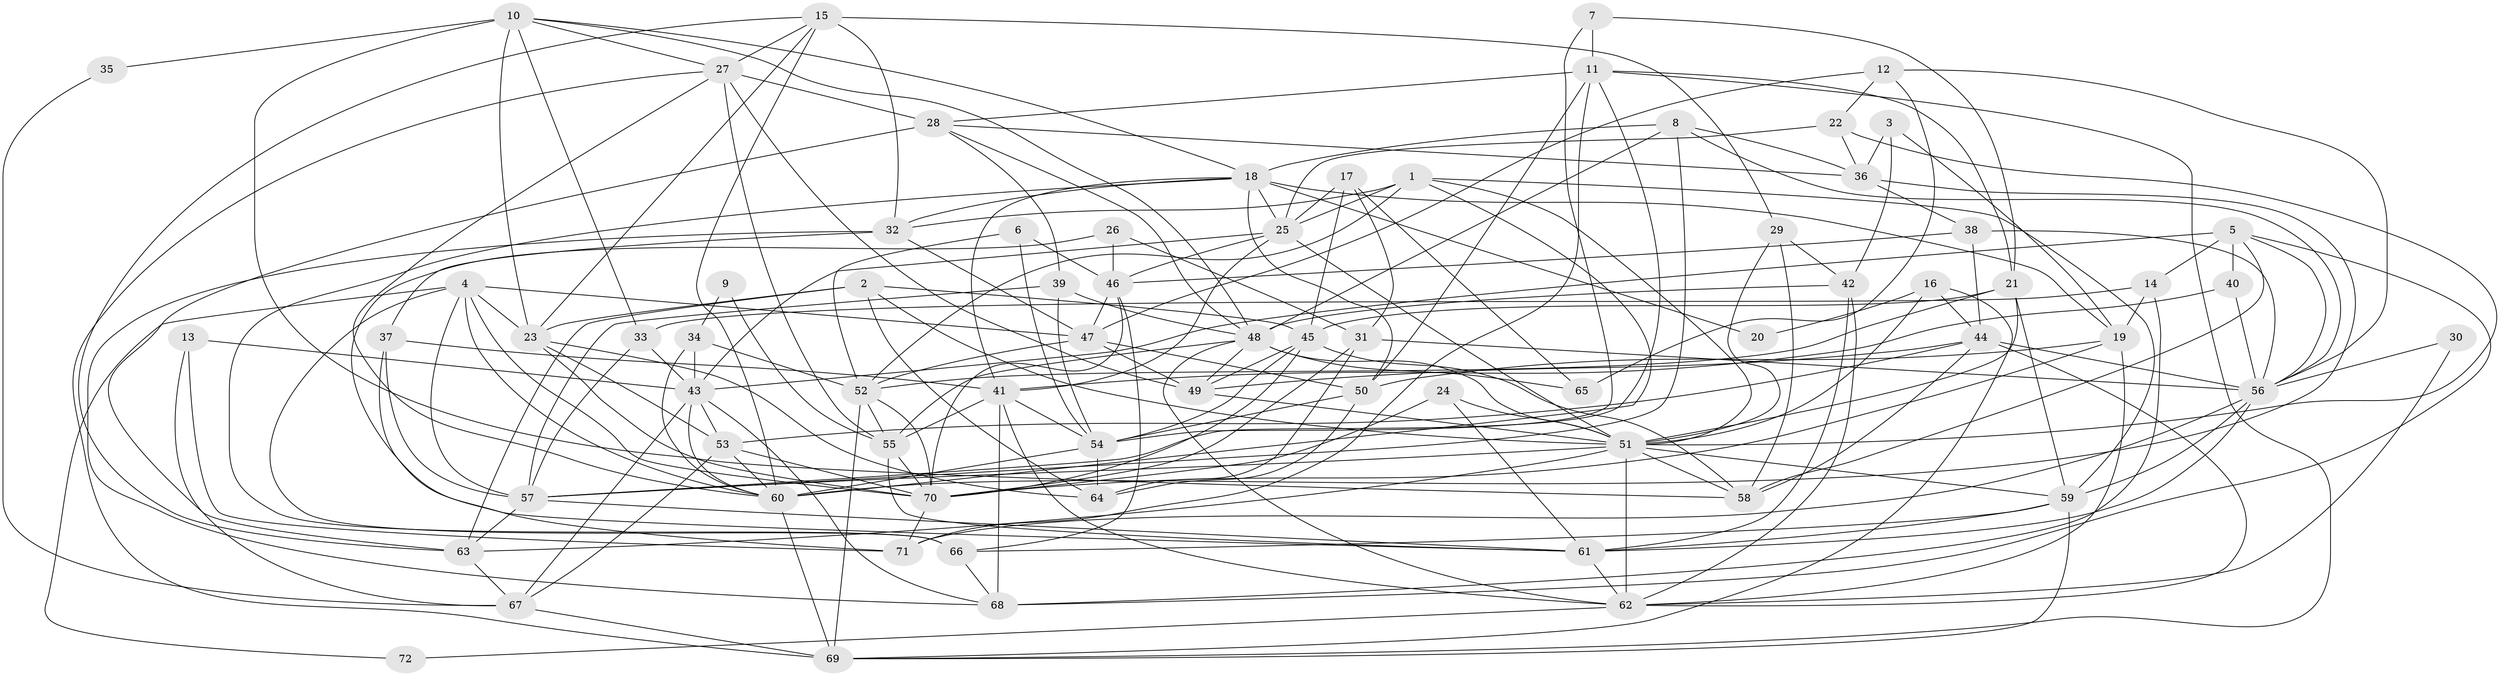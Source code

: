 // original degree distribution, {4: 0.32167832167832167, 3: 0.25874125874125875, 5: 0.17482517482517482, 2: 0.11888111888111888, 6: 0.09090909090909091, 9: 0.013986013986013986, 7: 0.013986013986013986, 8: 0.006993006993006993}
// Generated by graph-tools (version 1.1) at 2025/26/03/09/25 03:26:20]
// undirected, 72 vertices, 210 edges
graph export_dot {
graph [start="1"]
  node [color=gray90,style=filled];
  1;
  2;
  3;
  4;
  5;
  6;
  7;
  8;
  9;
  10;
  11;
  12;
  13;
  14;
  15;
  16;
  17;
  18;
  19;
  20;
  21;
  22;
  23;
  24;
  25;
  26;
  27;
  28;
  29;
  30;
  31;
  32;
  33;
  34;
  35;
  36;
  37;
  38;
  39;
  40;
  41;
  42;
  43;
  44;
  45;
  46;
  47;
  48;
  49;
  50;
  51;
  52;
  53;
  54;
  55;
  56;
  57;
  58;
  59;
  60;
  61;
  62;
  63;
  64;
  65;
  66;
  67;
  68;
  69;
  70;
  71;
  72;
  1 -- 25 [weight=1.0];
  1 -- 32 [weight=1.0];
  1 -- 51 [weight=1.0];
  1 -- 52 [weight=1.0];
  1 -- 59 [weight=1.0];
  1 -- 60 [weight=1.0];
  2 -- 23 [weight=1.0];
  2 -- 45 [weight=1.0];
  2 -- 51 [weight=1.0];
  2 -- 63 [weight=1.0];
  2 -- 64 [weight=1.0];
  3 -- 19 [weight=1.0];
  3 -- 36 [weight=1.0];
  3 -- 42 [weight=2.0];
  4 -- 23 [weight=1.0];
  4 -- 47 [weight=1.0];
  4 -- 57 [weight=1.0];
  4 -- 60 [weight=1.0];
  4 -- 66 [weight=1.0];
  4 -- 70 [weight=1.0];
  4 -- 72 [weight=1.0];
  5 -- 14 [weight=1.0];
  5 -- 40 [weight=2.0];
  5 -- 43 [weight=1.0];
  5 -- 56 [weight=1.0];
  5 -- 58 [weight=1.0];
  5 -- 68 [weight=1.0];
  6 -- 46 [weight=1.0];
  6 -- 52 [weight=1.0];
  6 -- 54 [weight=1.0];
  7 -- 11 [weight=1.0];
  7 -- 21 [weight=1.0];
  7 -- 54 [weight=1.0];
  8 -- 18 [weight=1.0];
  8 -- 36 [weight=1.0];
  8 -- 48 [weight=1.0];
  8 -- 56 [weight=1.0];
  8 -- 57 [weight=1.0];
  9 -- 34 [weight=1.0];
  9 -- 55 [weight=1.0];
  10 -- 18 [weight=1.0];
  10 -- 23 [weight=1.0];
  10 -- 27 [weight=1.0];
  10 -- 33 [weight=1.0];
  10 -- 35 [weight=1.0];
  10 -- 48 [weight=1.0];
  10 -- 58 [weight=1.0];
  11 -- 21 [weight=1.0];
  11 -- 28 [weight=1.0];
  11 -- 50 [weight=1.0];
  11 -- 57 [weight=1.0];
  11 -- 69 [weight=1.0];
  11 -- 71 [weight=1.0];
  12 -- 22 [weight=1.0];
  12 -- 47 [weight=1.0];
  12 -- 56 [weight=1.0];
  12 -- 65 [weight=1.0];
  13 -- 43 [weight=1.0];
  13 -- 67 [weight=1.0];
  13 -- 71 [weight=1.0];
  14 -- 19 [weight=1.0];
  14 -- 33 [weight=1.0];
  14 -- 68 [weight=2.0];
  15 -- 23 [weight=1.0];
  15 -- 27 [weight=1.0];
  15 -- 29 [weight=1.0];
  15 -- 32 [weight=1.0];
  15 -- 60 [weight=1.0];
  15 -- 63 [weight=1.0];
  16 -- 20 [weight=1.0];
  16 -- 44 [weight=1.0];
  16 -- 51 [weight=1.0];
  16 -- 69 [weight=1.0];
  17 -- 25 [weight=1.0];
  17 -- 31 [weight=1.0];
  17 -- 45 [weight=1.0];
  17 -- 65 [weight=1.0];
  18 -- 19 [weight=1.0];
  18 -- 20 [weight=1.0];
  18 -- 25 [weight=1.0];
  18 -- 32 [weight=1.0];
  18 -- 41 [weight=1.0];
  18 -- 50 [weight=1.0];
  18 -- 66 [weight=1.0];
  19 -- 50 [weight=1.0];
  19 -- 62 [weight=1.0];
  19 -- 70 [weight=1.0];
  21 -- 45 [weight=1.0];
  21 -- 51 [weight=1.0];
  21 -- 52 [weight=1.0];
  21 -- 59 [weight=1.0];
  22 -- 25 [weight=1.0];
  22 -- 36 [weight=1.0];
  22 -- 51 [weight=1.0];
  23 -- 53 [weight=1.0];
  23 -- 64 [weight=1.0];
  23 -- 70 [weight=1.0];
  24 -- 51 [weight=1.0];
  24 -- 61 [weight=1.0];
  24 -- 70 [weight=1.0];
  25 -- 41 [weight=1.0];
  25 -- 43 [weight=1.0];
  25 -- 46 [weight=1.0];
  25 -- 51 [weight=1.0];
  26 -- 31 [weight=1.0];
  26 -- 46 [weight=1.0];
  26 -- 61 [weight=1.0];
  27 -- 28 [weight=1.0];
  27 -- 49 [weight=1.0];
  27 -- 55 [weight=1.0];
  27 -- 60 [weight=1.0];
  27 -- 69 [weight=1.0];
  28 -- 36 [weight=1.0];
  28 -- 39 [weight=1.0];
  28 -- 48 [weight=1.0];
  28 -- 63 [weight=1.0];
  29 -- 42 [weight=1.0];
  29 -- 51 [weight=1.0];
  29 -- 58 [weight=1.0];
  30 -- 56 [weight=1.0];
  30 -- 62 [weight=1.0];
  31 -- 56 [weight=1.0];
  31 -- 64 [weight=1.0];
  31 -- 70 [weight=1.0];
  32 -- 37 [weight=1.0];
  32 -- 47 [weight=1.0];
  32 -- 68 [weight=1.0];
  33 -- 43 [weight=1.0];
  33 -- 57 [weight=1.0];
  34 -- 43 [weight=2.0];
  34 -- 52 [weight=1.0];
  34 -- 60 [weight=1.0];
  35 -- 67 [weight=1.0];
  36 -- 38 [weight=1.0];
  36 -- 60 [weight=1.0];
  37 -- 41 [weight=1.0];
  37 -- 57 [weight=1.0];
  37 -- 71 [weight=1.0];
  38 -- 44 [weight=1.0];
  38 -- 46 [weight=1.0];
  38 -- 56 [weight=1.0];
  39 -- 48 [weight=1.0];
  39 -- 54 [weight=1.0];
  39 -- 57 [weight=1.0];
  40 -- 41 [weight=1.0];
  40 -- 56 [weight=1.0];
  41 -- 54 [weight=1.0];
  41 -- 55 [weight=1.0];
  41 -- 62 [weight=1.0];
  41 -- 68 [weight=1.0];
  42 -- 48 [weight=1.0];
  42 -- 61 [weight=1.0];
  42 -- 62 [weight=1.0];
  43 -- 53 [weight=1.0];
  43 -- 60 [weight=1.0];
  43 -- 67 [weight=1.0];
  43 -- 68 [weight=1.0];
  44 -- 49 [weight=2.0];
  44 -- 53 [weight=1.0];
  44 -- 56 [weight=1.0];
  44 -- 58 [weight=1.0];
  44 -- 62 [weight=1.0];
  45 -- 49 [weight=1.0];
  45 -- 54 [weight=1.0];
  45 -- 58 [weight=1.0];
  45 -- 70 [weight=1.0];
  46 -- 47 [weight=1.0];
  46 -- 66 [weight=1.0];
  46 -- 70 [weight=1.0];
  47 -- 49 [weight=1.0];
  47 -- 50 [weight=1.0];
  47 -- 52 [weight=1.0];
  48 -- 49 [weight=1.0];
  48 -- 51 [weight=1.0];
  48 -- 55 [weight=1.0];
  48 -- 62 [weight=1.0];
  48 -- 65 [weight=1.0];
  49 -- 51 [weight=1.0];
  50 -- 54 [weight=1.0];
  50 -- 64 [weight=1.0];
  51 -- 57 [weight=1.0];
  51 -- 58 [weight=1.0];
  51 -- 59 [weight=1.0];
  51 -- 62 [weight=1.0];
  51 -- 63 [weight=1.0];
  52 -- 55 [weight=1.0];
  52 -- 69 [weight=1.0];
  52 -- 70 [weight=1.0];
  53 -- 60 [weight=1.0];
  53 -- 67 [weight=1.0];
  53 -- 70 [weight=1.0];
  54 -- 60 [weight=1.0];
  54 -- 64 [weight=1.0];
  55 -- 61 [weight=1.0];
  55 -- 70 [weight=1.0];
  56 -- 59 [weight=1.0];
  56 -- 61 [weight=1.0];
  56 -- 71 [weight=1.0];
  57 -- 61 [weight=1.0];
  57 -- 63 [weight=1.0];
  59 -- 61 [weight=1.0];
  59 -- 66 [weight=1.0];
  59 -- 69 [weight=1.0];
  60 -- 69 [weight=1.0];
  61 -- 62 [weight=1.0];
  62 -- 72 [weight=1.0];
  63 -- 67 [weight=1.0];
  66 -- 68 [weight=1.0];
  67 -- 69 [weight=1.0];
  70 -- 71 [weight=1.0];
}
